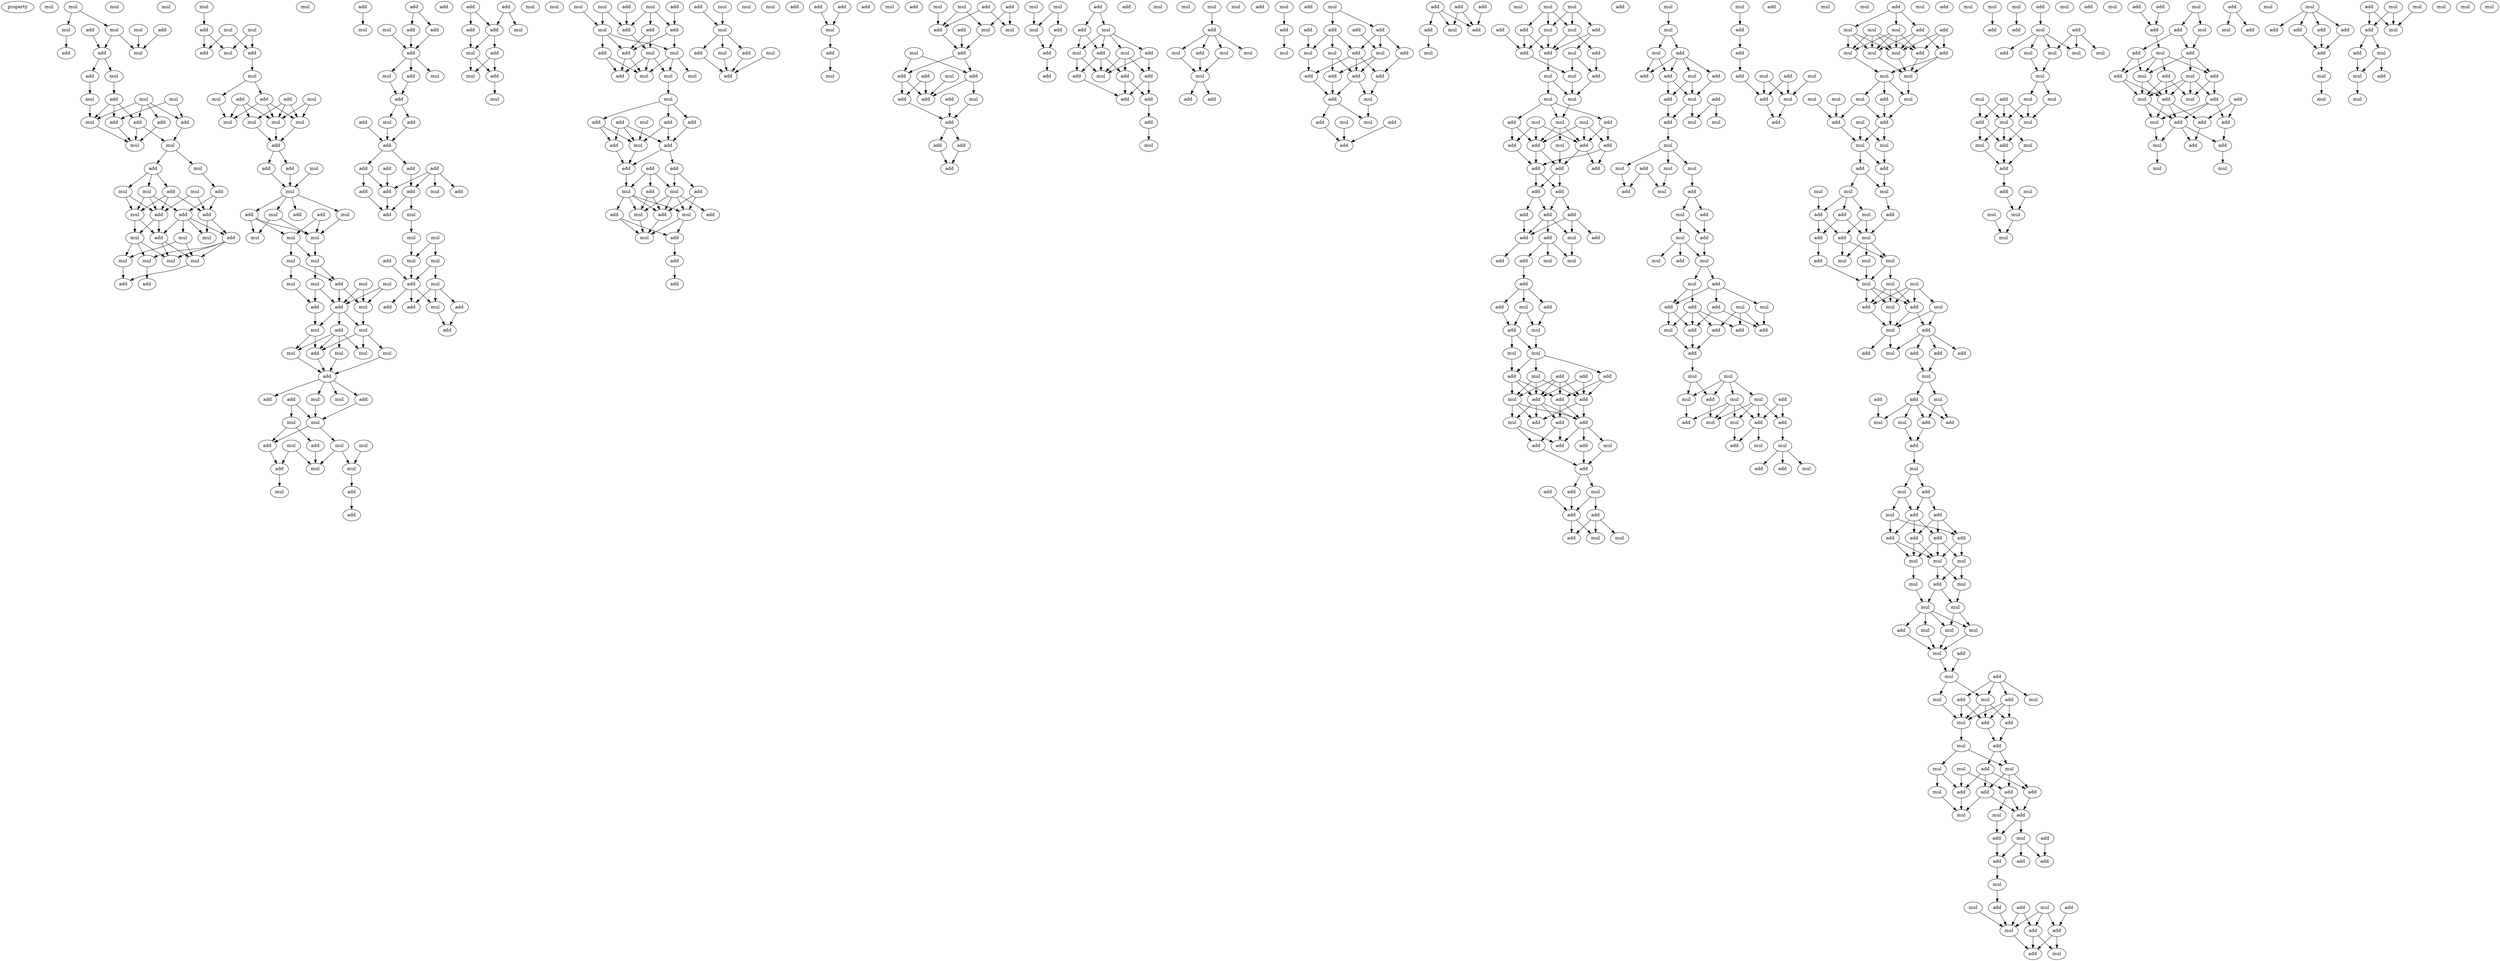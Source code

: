 digraph {
    node [fontcolor=black]
    property [mul=2,lf=1.8]
    0 [ label = mul ];
    1 [ label = mul ];
    2 [ label = add ];
    3 [ label = mul ];
    4 [ label = mul ];
    5 [ label = add ];
    6 [ label = mul ];
    7 [ label = add ];
    8 [ label = add ];
    9 [ label = mul ];
    10 [ label = mul ];
    11 [ label = add ];
    12 [ label = mul ];
    13 [ label = mul ];
    14 [ label = add ];
    15 [ label = mul ];
    16 [ label = add ];
    17 [ label = add ];
    18 [ label = add ];
    19 [ label = add ];
    20 [ label = mul ];
    21 [ label = mul ];
    22 [ label = mul ];
    23 [ label = mul ];
    24 [ label = add ];
    25 [ label = mul ];
    26 [ label = add ];
    27 [ label = add ];
    28 [ label = mul ];
    29 [ label = mul ];
    30 [ label = add ];
    31 [ label = add ];
    32 [ label = mul ];
    33 [ label = add ];
    34 [ label = mul ];
    35 [ label = add ];
    36 [ label = mul ];
    37 [ label = add ];
    38 [ label = mul ];
    39 [ label = mul ];
    40 [ label = mul ];
    41 [ label = mul ];
    42 [ label = mul ];
    43 [ label = add ];
    44 [ label = add ];
    45 [ label = mul ];
    46 [ label = mul ];
    47 [ label = mul ];
    48 [ label = add ];
    49 [ label = mul ];
    50 [ label = mul ];
    51 [ label = add ];
    52 [ label = mul ];
    53 [ label = add ];
    54 [ label = mul ];
    55 [ label = mul ];
    56 [ label = add ];
    57 [ label = add ];
    58 [ label = mul ];
    59 [ label = add ];
    60 [ label = mul ];
    61 [ label = mul ];
    62 [ label = mul ];
    63 [ label = mul ];
    64 [ label = add ];
    65 [ label = add ];
    66 [ label = mul ];
    67 [ label = mul ];
    68 [ label = add ];
    69 [ label = mul ];
    70 [ label = add ];
    71 [ label = mul ];
    72 [ label = mul ];
    73 [ label = add ];
    74 [ label = add ];
    75 [ label = mul ];
    76 [ label = mul ];
    77 [ label = mul ];
    78 [ label = mul ];
    79 [ label = mul ];
    80 [ label = mul ];
    81 [ label = add ];
    82 [ label = mul ];
    83 [ label = mul ];
    84 [ label = mul ];
    85 [ label = mul ];
    86 [ label = add ];
    87 [ label = add ];
    88 [ label = mul ];
    89 [ label = mul ];
    90 [ label = add ];
    91 [ label = mul ];
    92 [ label = mul ];
    93 [ label = mul ];
    94 [ label = mul ];
    95 [ label = add ];
    96 [ label = add ];
    97 [ label = mul ];
    98 [ label = add ];
    99 [ label = add ];
    100 [ label = add ];
    101 [ label = mul ];
    102 [ label = mul ];
    103 [ label = mul ];
    104 [ label = mul ];
    105 [ label = mul ];
    106 [ label = add ];
    107 [ label = add ];
    108 [ label = mul ];
    109 [ label = add ];
    110 [ label = mul ];
    111 [ label = mul ];
    112 [ label = add ];
    113 [ label = mul ];
    114 [ label = add ];
    115 [ label = mul ];
    116 [ label = add ];
    117 [ label = add ];
    118 [ label = mul ];
    119 [ label = add ];
    120 [ label = add ];
    121 [ label = add ];
    122 [ label = add ];
    123 [ label = mul ];
    124 [ label = mul ];
    125 [ label = add ];
    126 [ label = add ];
    127 [ label = add ];
    128 [ label = mul ];
    129 [ label = add ];
    130 [ label = add ];
    131 [ label = add ];
    132 [ label = add ];
    133 [ label = add ];
    134 [ label = add ];
    135 [ label = add ];
    136 [ label = mul ];
    137 [ label = add ];
    138 [ label = add ];
    139 [ label = mul ];
    140 [ label = add ];
    141 [ label = mul ];
    142 [ label = mul ];
    143 [ label = mul ];
    144 [ label = add ];
    145 [ label = mul ];
    146 [ label = add ];
    147 [ label = mul ];
    148 [ label = add ];
    149 [ label = add ];
    150 [ label = add ];
    151 [ label = add ];
    152 [ label = mul ];
    153 [ label = add ];
    154 [ label = add ];
    155 [ label = mul ];
    156 [ label = add ];
    157 [ label = mul ];
    158 [ label = add ];
    159 [ label = add ];
    160 [ label = add ];
    161 [ label = mul ];
    162 [ label = mul ];
    163 [ label = mul ];
    164 [ label = add ];
    165 [ label = mul ];
    166 [ label = mul ];
    167 [ label = add ];
    168 [ label = mul ];
    169 [ label = mul ];
    170 [ label = add ];
    171 [ label = add ];
    172 [ label = mul ];
    173 [ label = add ];
    174 [ label = add ];
    175 [ label = add ];
    176 [ label = mul ];
    177 [ label = mul ];
    178 [ label = add ];
    179 [ label = mul ];
    180 [ label = add ];
    181 [ label = mul ];
    182 [ label = mul ];
    183 [ label = mul ];
    184 [ label = add ];
    185 [ label = mul ];
    186 [ label = add ];
    187 [ label = add ];
    188 [ label = add ];
    189 [ label = mul ];
    190 [ label = add ];
    191 [ label = add ];
    192 [ label = add ];
    193 [ label = add ];
    194 [ label = add ];
    195 [ label = add ];
    196 [ label = mul ];
    197 [ label = add ];
    198 [ label = mul ];
    199 [ label = add ];
    200 [ label = mul ];
    201 [ label = add ];
    202 [ label = add ];
    203 [ label = mul ];
    204 [ label = mul ];
    205 [ label = add ];
    206 [ label = add ];
    207 [ label = add ];
    208 [ label = add ];
    209 [ label = mul ];
    210 [ label = mul ];
    211 [ label = mul ];
    212 [ label = mul ];
    213 [ label = add ];
    214 [ label = mul ];
    215 [ label = add ];
    216 [ label = mul ];
    217 [ label = add ];
    218 [ label = add ];
    219 [ label = add ];
    220 [ label = add ];
    221 [ label = add ];
    222 [ label = mul ];
    223 [ label = mul ];
    224 [ label = add ];
    225 [ label = mul ];
    226 [ label = add ];
    227 [ label = add ];
    228 [ label = mul ];
    229 [ label = add ];
    230 [ label = mul ];
    231 [ label = mul ];
    232 [ label = add ];
    233 [ label = add ];
    234 [ label = mul ];
    235 [ label = mul ];
    236 [ label = add ];
    237 [ label = mul ];
    238 [ label = add ];
    239 [ label = add ];
    240 [ label = add ];
    241 [ label = add ];
    242 [ label = mul ];
    243 [ label = add ];
    244 [ label = add ];
    245 [ label = add ];
    246 [ label = mul ];
    247 [ label = mul ];
    248 [ label = add ];
    249 [ label = add ];
    250 [ label = add ];
    251 [ label = add ];
    252 [ label = mul ];
    253 [ label = add ];
    254 [ label = add ];
    255 [ label = add ];
    256 [ label = add ];
    257 [ label = mul ];
    258 [ label = add ];
    259 [ label = mul ];
    260 [ label = add ];
    261 [ label = mul ];
    262 [ label = add ];
    263 [ label = add ];
    264 [ label = mul ];
    265 [ label = add ];
    266 [ label = add ];
    267 [ label = add ];
    268 [ label = add ];
    269 [ label = add ];
    270 [ label = mul ];
    271 [ label = mul ];
    272 [ label = mul ];
    273 [ label = mul ];
    274 [ label = add ];
    275 [ label = mul ];
    276 [ label = mul ];
    277 [ label = add ];
    278 [ label = mul ];
    279 [ label = mul ];
    280 [ label = mul ];
    281 [ label = add ];
    282 [ label = mul ];
    283 [ label = add ];
    284 [ label = add ];
    285 [ label = add ];
    286 [ label = add ];
    287 [ label = mul ];
    288 [ label = mul ];
    289 [ label = add ];
    290 [ label = add ];
    291 [ label = add ];
    292 [ label = add ];
    293 [ label = mul ];
    294 [ label = add ];
    295 [ label = mul ];
    296 [ label = mul ];
    297 [ label = add ];
    298 [ label = add ];
    299 [ label = add ];
    300 [ label = add ];
    301 [ label = add ];
    302 [ label = add ];
    303 [ label = mul ];
    304 [ label = mul ];
    305 [ label = mul ];
    306 [ label = add ];
    307 [ label = add ];
    308 [ label = add ];
    309 [ label = add ];
    310 [ label = add ];
    311 [ label = mul ];
    312 [ label = add ];
    313 [ label = add ];
    314 [ label = mul ];
    315 [ label = add ];
    316 [ label = mul ];
    317 [ label = mul ];
    318 [ label = mul ];
    319 [ label = add ];
    320 [ label = mul ];
    321 [ label = add ];
    322 [ label = add ];
    323 [ label = mul ];
    324 [ label = add ];
    325 [ label = add ];
    326 [ label = mul ];
    327 [ label = add ];
    328 [ label = mul ];
    329 [ label = add ];
    330 [ label = mul ];
    331 [ label = mul ];
    332 [ label = mul ];
    333 [ label = mul ];
    334 [ label = add ];
    335 [ label = mul ];
    336 [ label = mul ];
    337 [ label = add ];
    338 [ label = mul ];
    339 [ label = add ];
    340 [ label = add ];
    341 [ label = add ];
    342 [ label = add ];
    343 [ label = add ];
    344 [ label = add ];
    345 [ label = add ];
    346 [ label = add ];
    347 [ label = add ];
    348 [ label = add ];
    349 [ label = add ];
    350 [ label = add ];
    351 [ label = mul ];
    352 [ label = add ];
    353 [ label = add ];
    354 [ label = add ];
    355 [ label = add ];
    356 [ label = mul ];
    357 [ label = mul ];
    358 [ label = add ];
    359 [ label = add ];
    360 [ label = add ];
    361 [ label = add ];
    362 [ label = add ];
    363 [ label = mul ];
    364 [ label = mul ];
    365 [ label = add ];
    366 [ label = mul ];
    367 [ label = mul ];
    368 [ label = mul ];
    369 [ label = add ];
    370 [ label = add ];
    371 [ label = add ];
    372 [ label = add ];
    373 [ label = add ];
    374 [ label = add ];
    375 [ label = add ];
    376 [ label = mul ];
    377 [ label = add ];
    378 [ label = add ];
    379 [ label = add ];
    380 [ label = mul ];
    381 [ label = add ];
    382 [ label = mul ];
    383 [ label = add ];
    384 [ label = add ];
    385 [ label = add ];
    386 [ label = mul ];
    387 [ label = add ];
    388 [ label = add ];
    389 [ label = add ];
    390 [ label = add ];
    391 [ label = mul ];
    392 [ label = mul ];
    393 [ label = mul ];
    394 [ label = add ];
    395 [ label = mul ];
    396 [ label = add ];
    397 [ label = mul ];
    398 [ label = add ];
    399 [ label = add ];
    400 [ label = mul ];
    401 [ label = add ];
    402 [ label = add ];
    403 [ label = add ];
    404 [ label = mul ];
    405 [ label = mul ];
    406 [ label = mul ];
    407 [ label = add ];
    408 [ label = mul ];
    409 [ label = add ];
    410 [ label = mul ];
    411 [ label = mul ];
    412 [ label = mul ];
    413 [ label = mul ];
    414 [ label = add ];
    415 [ label = add ];
    416 [ label = mul ];
    417 [ label = add ];
    418 [ label = mul ];
    419 [ label = add ];
    420 [ label = mul ];
    421 [ label = mul ];
    422 [ label = add ];
    423 [ label = mul ];
    424 [ label = add ];
    425 [ label = mul ];
    426 [ label = mul ];
    427 [ label = add ];
    428 [ label = add ];
    429 [ label = add ];
    430 [ label = add ];
    431 [ label = add ];
    432 [ label = add ];
    433 [ label = add ];
    434 [ label = mul ];
    435 [ label = add ];
    436 [ label = mul ];
    437 [ label = mul ];
    438 [ label = add ];
    439 [ label = mul ];
    440 [ label = mul ];
    441 [ label = mul ];
    442 [ label = add ];
    443 [ label = mul ];
    444 [ label = add ];
    445 [ label = add ];
    446 [ label = add ];
    447 [ label = mul ];
    448 [ label = add ];
    449 [ label = mul ];
    450 [ label = mul ];
    451 [ label = add ];
    452 [ label = mul ];
    453 [ label = add ];
    454 [ label = mul ];
    455 [ label = add ];
    456 [ label = add ];
    457 [ label = mul ];
    458 [ label = add ];
    459 [ label = mul ];
    460 [ label = add ];
    461 [ label = add ];
    462 [ label = mul ];
    463 [ label = add ];
    464 [ label = mul ];
    465 [ label = add ];
    466 [ label = mul ];
    467 [ label = add ];
    468 [ label = add ];
    469 [ label = add ];
    470 [ label = mul ];
    471 [ label = mul ];
    472 [ label = mul ];
    473 [ label = add ];
    474 [ label = mul ];
    475 [ label = add ];
    476 [ label = mul ];
    477 [ label = mul ];
    478 [ label = mul ];
    479 [ label = mul ];
    480 [ label = add ];
    481 [ label = mul ];
    482 [ label = mul ];
    483 [ label = mul ];
    484 [ label = mul ];
    485 [ label = mul ];
    486 [ label = add ];
    487 [ label = add ];
    488 [ label = mul ];
    489 [ label = mul ];
    490 [ label = add ];
    491 [ label = add ];
    492 [ label = mul ];
    493 [ label = mul ];
    494 [ label = mul ];
    495 [ label = add ];
    496 [ label = add ];
    497 [ label = mul ];
    498 [ label = add ];
    499 [ label = add ];
    500 [ label = mul ];
    501 [ label = add ];
    502 [ label = mul ];
    503 [ label = mul ];
    504 [ label = mul ];
    505 [ label = add ];
    506 [ label = mul ];
    507 [ label = mul ];
    508 [ label = mul ];
    509 [ label = mul ];
    510 [ label = add ];
    511 [ label = add ];
    512 [ label = mul ];
    513 [ label = mul ];
    514 [ label = add ];
    515 [ label = mul ];
    516 [ label = add ];
    517 [ label = add ];
    518 [ label = add ];
    519 [ label = add ];
    520 [ label = mul ];
    521 [ label = add ];
    522 [ label = add ];
    523 [ label = mul ];
    524 [ label = mul ];
    525 [ label = mul ];
    526 [ label = add ];
    527 [ label = add ];
    528 [ label = add ];
    529 [ label = mul ];
    530 [ label = add ];
    531 [ label = mul ];
    532 [ label = add ];
    533 [ label = add ];
    534 [ label = mul ];
    535 [ label = add ];
    536 [ label = add ];
    537 [ label = add ];
    538 [ label = add ];
    539 [ label = mul ];
    540 [ label = mul ];
    541 [ label = mul ];
    542 [ label = mul ];
    543 [ label = add ];
    544 [ label = mul ];
    545 [ label = mul ];
    546 [ label = mul ];
    547 [ label = mul ];
    548 [ label = add ];
    549 [ label = mul ];
    550 [ label = mul ];
    551 [ label = mul ];
    552 [ label = add ];
    553 [ label = mul ];
    554 [ label = add ];
    555 [ label = add ];
    556 [ label = mul ];
    557 [ label = add ];
    558 [ label = mul ];
    559 [ label = mul ];
    560 [ label = add ];
    561 [ label = mul ];
    562 [ label = add ];
    563 [ label = add ];
    564 [ label = mul ];
    565 [ label = mul ];
    566 [ label = mul ];
    567 [ label = add ];
    568 [ label = mul ];
    569 [ label = add ];
    570 [ label = add ];
    571 [ label = add ];
    572 [ label = mul ];
    573 [ label = add ];
    574 [ label = mul ];
    575 [ label = add ];
    576 [ label = mul ];
    577 [ label = add ];
    578 [ label = mul ];
    579 [ label = add ];
    580 [ label = add ];
    581 [ label = add ];
    582 [ label = add ];
    583 [ label = mul ];
    584 [ label = mul ];
    585 [ label = add ];
    586 [ label = add ];
    587 [ label = mul ];
    588 [ label = mul ];
    589 [ label = add ];
    590 [ label = mul ];
    591 [ label = add ];
    592 [ label = add ];
    593 [ label = mul ];
    594 [ label = add ];
    595 [ label = add ];
    596 [ label = mul ];
    597 [ label = mul ];
    598 [ label = mul ];
    599 [ label = add ];
    600 [ label = add ];
    601 [ label = add ];
    602 [ label = add ];
    603 [ label = mul ];
    604 [ label = mul ];
    605 [ label = mul ];
    606 [ label = mul ];
    607 [ label = add ];
    608 [ label = mul ];
    609 [ label = mul ];
    610 [ label = mul ];
    611 [ label = add ];
    612 [ label = mul ];
    613 [ label = mul ];
    614 [ label = mul ];
    615 [ label = add ];
    616 [ label = mul ];
    617 [ label = mul ];
    618 [ label = mul ];
    619 [ label = add ];
    620 [ label = add ];
    621 [ label = add ];
    622 [ label = mul ];
    623 [ label = mul ];
    624 [ label = mul ];
    625 [ label = mul ];
    626 [ label = mul ];
    627 [ label = add ];
    628 [ label = mul ];
    629 [ label = mul ];
    630 [ label = add ];
    631 [ label = add ];
    632 [ label = add ];
    633 [ label = add ];
    634 [ label = mul ];
    635 [ label = add ];
    636 [ label = add ];
    637 [ label = mul ];
    638 [ label = add ];
    639 [ label = add ];
    640 [ label = add ];
    641 [ label = mul ];
    642 [ label = mul ];
    643 [ label = add ];
    644 [ label = add ];
    645 [ label = mul ];
    646 [ label = mul ];
    647 [ label = add ];
    648 [ label = mul ];
    649 [ label = add ];
    650 [ label = add ];
    651 [ label = add ];
    652 [ label = add ];
    653 [ label = mul ];
    654 [ label = add ];
    655 [ label = mul ];
    656 [ label = mul ];
    657 [ label = add ];
    658 [ label = mul ];
    659 [ label = mul ];
    660 [ label = add ];
    661 [ label = mul ];
    662 [ label = add ];
    663 [ label = add ];
    664 [ label = add ];
    665 [ label = add ];
    666 [ label = add ];
    667 [ label = mul ];
    668 [ label = mul ];
    669 [ label = mul ];
    670 [ label = add ];
    671 [ label = add ];
    672 [ label = mul ];
    673 [ label = mul ];
    674 [ label = mul ];
    675 [ label = add ];
    676 [ label = mul ];
    677 [ label = add ];
    678 [ label = mul ];
    679 [ label = mul ];
    680 [ label = mul ];
    681 [ label = mul ];
    1 -> 4 [ name = 0 ];
    1 -> 6 [ name = 1 ];
    2 -> 9 [ name = 2 ];
    3 -> 9 [ name = 3 ];
    4 -> 8 [ name = 4 ];
    4 -> 9 [ name = 5 ];
    5 -> 8 [ name = 6 ];
    6 -> 7 [ name = 7 ];
    8 -> 10 [ name = 8 ];
    8 -> 11 [ name = 9 ];
    10 -> 14 [ name = 10 ];
    11 -> 12 [ name = 11 ];
    12 -> 20 [ name = 12 ];
    13 -> 17 [ name = 13 ];
    13 -> 19 [ name = 14 ];
    14 -> 18 [ name = 15 ];
    14 -> 19 [ name = 16 ];
    14 -> 20 [ name = 17 ];
    15 -> 16 [ name = 18 ];
    15 -> 17 [ name = 19 ];
    15 -> 18 [ name = 20 ];
    15 -> 20 [ name = 21 ];
    16 -> 21 [ name = 22 ];
    17 -> 22 [ name = 23 ];
    18 -> 21 [ name = 24 ];
    18 -> 22 [ name = 25 ];
    19 -> 21 [ name = 26 ];
    20 -> 21 [ name = 27 ];
    22 -> 23 [ name = 28 ];
    22 -> 24 [ name = 29 ];
    23 -> 27 [ name = 30 ];
    24 -> 25 [ name = 31 ];
    24 -> 26 [ name = 32 ];
    24 -> 28 [ name = 33 ];
    25 -> 31 [ name = 34 ];
    25 -> 32 [ name = 35 ];
    26 -> 31 [ name = 36 ];
    26 -> 32 [ name = 37 ];
    26 -> 33 [ name = 38 ];
    27 -> 30 [ name = 39 ];
    27 -> 33 [ name = 40 ];
    28 -> 30 [ name = 41 ];
    28 -> 31 [ name = 42 ];
    28 -> 32 [ name = 43 ];
    29 -> 31 [ name = 44 ];
    29 -> 33 [ name = 45 ];
    30 -> 34 [ name = 46 ];
    30 -> 35 [ name = 47 ];
    30 -> 36 [ name = 48 ];
    30 -> 37 [ name = 49 ];
    31 -> 37 [ name = 50 ];
    31 -> 38 [ name = 51 ];
    32 -> 37 [ name = 52 ];
    32 -> 38 [ name = 53 ];
    33 -> 35 [ name = 54 ];
    33 -> 36 [ name = 55 ];
    34 -> 39 [ name = 56 ];
    34 -> 40 [ name = 57 ];
    35 -> 40 [ name = 58 ];
    35 -> 41 [ name = 59 ];
    35 -> 42 [ name = 60 ];
    37 -> 40 [ name = 61 ];
    37 -> 41 [ name = 62 ];
    38 -> 39 [ name = 63 ];
    38 -> 41 [ name = 64 ];
    38 -> 42 [ name = 65 ];
    39 -> 44 [ name = 66 ];
    40 -> 44 [ name = 67 ];
    42 -> 43 [ name = 68 ];
    47 -> 48 [ name = 69 ];
    48 -> 51 [ name = 70 ];
    48 -> 52 [ name = 71 ];
    49 -> 52 [ name = 72 ];
    49 -> 53 [ name = 73 ];
    50 -> 51 [ name = 74 ];
    50 -> 53 [ name = 75 ];
    53 -> 54 [ name = 76 ];
    54 -> 56 [ name = 77 ];
    54 -> 58 [ name = 78 ];
    55 -> 62 [ name = 79 ];
    55 -> 63 [ name = 80 ];
    56 -> 61 [ name = 81 ];
    56 -> 62 [ name = 82 ];
    56 -> 63 [ name = 83 ];
    57 -> 60 [ name = 84 ];
    57 -> 62 [ name = 85 ];
    57 -> 63 [ name = 86 ];
    58 -> 61 [ name = 87 ];
    59 -> 60 [ name = 88 ];
    59 -> 61 [ name = 89 ];
    59 -> 62 [ name = 90 ];
    60 -> 64 [ name = 91 ];
    62 -> 64 [ name = 92 ];
    63 -> 64 [ name = 93 ];
    64 -> 65 [ name = 94 ];
    64 -> 68 [ name = 95 ];
    65 -> 69 [ name = 96 ];
    67 -> 69 [ name = 97 ];
    68 -> 69 [ name = 98 ];
    69 -> 70 [ name = 99 ];
    69 -> 71 [ name = 100 ];
    69 -> 72 [ name = 101 ];
    69 -> 73 [ name = 102 ];
    70 -> 75 [ name = 103 ];
    70 -> 76 [ name = 104 ];
    70 -> 77 [ name = 105 ];
    71 -> 75 [ name = 106 ];
    72 -> 75 [ name = 107 ];
    72 -> 77 [ name = 108 ];
    74 -> 75 [ name = 109 ];
    74 -> 76 [ name = 110 ];
    75 -> 78 [ name = 111 ];
    76 -> 78 [ name = 112 ];
    76 -> 79 [ name = 113 ];
    78 -> 81 [ name = 114 ];
    78 -> 84 [ name = 115 ];
    79 -> 81 [ name = 116 ];
    79 -> 83 [ name = 117 ];
    80 -> 85 [ name = 118 ];
    80 -> 87 [ name = 119 ];
    81 -> 85 [ name = 120 ];
    81 -> 87 [ name = 121 ];
    82 -> 85 [ name = 122 ];
    82 -> 87 [ name = 123 ];
    83 -> 86 [ name = 124 ];
    84 -> 86 [ name = 125 ];
    84 -> 87 [ name = 126 ];
    85 -> 89 [ name = 127 ];
    86 -> 88 [ name = 128 ];
    87 -> 88 [ name = 129 ];
    87 -> 89 [ name = 130 ];
    87 -> 90 [ name = 131 ];
    88 -> 93 [ name = 132 ];
    88 -> 95 [ name = 133 ];
    89 -> 91 [ name = 134 ];
    89 -> 94 [ name = 135 ];
    89 -> 95 [ name = 136 ];
    90 -> 91 [ name = 137 ];
    90 -> 92 [ name = 138 ];
    90 -> 93 [ name = 139 ];
    90 -> 95 [ name = 140 ];
    92 -> 96 [ name = 141 ];
    93 -> 96 [ name = 142 ];
    94 -> 96 [ name = 143 ];
    95 -> 96 [ name = 144 ];
    96 -> 97 [ name = 145 ];
    96 -> 98 [ name = 146 ];
    96 -> 100 [ name = 147 ];
    96 -> 101 [ name = 148 ];
    99 -> 102 [ name = 149 ];
    99 -> 103 [ name = 150 ];
    100 -> 102 [ name = 151 ];
    101 -> 102 [ name = 152 ];
    102 -> 105 [ name = 153 ];
    102 -> 107 [ name = 154 ];
    103 -> 106 [ name = 155 ];
    103 -> 107 [ name = 156 ];
    104 -> 109 [ name = 157 ];
    104 -> 110 [ name = 158 ];
    105 -> 110 [ name = 159 ];
    105 -> 111 [ name = 160 ];
    106 -> 110 [ name = 161 ];
    107 -> 109 [ name = 162 ];
    108 -> 111 [ name = 163 ];
    109 -> 113 [ name = 164 ];
    111 -> 112 [ name = 165 ];
    112 -> 116 [ name = 166 ];
    114 -> 115 [ name = 167 ];
    117 -> 119 [ name = 168 ];
    117 -> 120 [ name = 169 ];
    118 -> 121 [ name = 170 ];
    119 -> 121 [ name = 171 ];
    120 -> 121 [ name = 172 ];
    121 -> 122 [ name = 173 ];
    121 -> 123 [ name = 174 ];
    121 -> 124 [ name = 175 ];
    122 -> 125 [ name = 176 ];
    124 -> 125 [ name = 177 ];
    125 -> 127 [ name = 178 ];
    125 -> 128 [ name = 179 ];
    126 -> 129 [ name = 180 ];
    127 -> 129 [ name = 181 ];
    128 -> 129 [ name = 182 ];
    129 -> 130 [ name = 183 ];
    129 -> 133 [ name = 184 ];
    130 -> 134 [ name = 185 ];
    130 -> 138 [ name = 186 ];
    131 -> 134 [ name = 187 ];
    131 -> 135 [ name = 188 ];
    131 -> 136 [ name = 189 ];
    131 -> 137 [ name = 190 ];
    132 -> 134 [ name = 191 ];
    133 -> 137 [ name = 192 ];
    134 -> 140 [ name = 193 ];
    137 -> 139 [ name = 194 ];
    137 -> 140 [ name = 195 ];
    138 -> 140 [ name = 196 ];
    139 -> 142 [ name = 197 ];
    141 -> 143 [ name = 198 ];
    141 -> 145 [ name = 199 ];
    142 -> 143 [ name = 200 ];
    143 -> 146 [ name = 201 ];
    144 -> 146 [ name = 202 ];
    145 -> 146 [ name = 203 ];
    145 -> 147 [ name = 204 ];
    146 -> 149 [ name = 205 ];
    146 -> 151 [ name = 206 ];
    146 -> 152 [ name = 207 ];
    147 -> 148 [ name = 208 ];
    147 -> 151 [ name = 209 ];
    147 -> 152 [ name = 210 ];
    148 -> 153 [ name = 211 ];
    152 -> 153 [ name = 212 ];
    154 -> 158 [ name = 213 ];
    154 -> 159 [ name = 214 ];
    156 -> 157 [ name = 215 ];
    156 -> 159 [ name = 216 ];
    158 -> 161 [ name = 217 ];
    159 -> 160 [ name = 218 ];
    159 -> 161 [ name = 219 ];
    160 -> 162 [ name = 220 ];
    160 -> 164 [ name = 221 ];
    161 -> 162 [ name = 222 ];
    161 -> 164 [ name = 223 ];
    164 -> 165 [ name = 224 ];
    166 -> 172 [ name = 225 ];
    167 -> 174 [ name = 226 ];
    168 -> 171 [ name = 227 ];
    168 -> 173 [ name = 228 ];
    168 -> 174 [ name = 229 ];
    169 -> 171 [ name = 230 ];
    169 -> 172 [ name = 231 ];
    170 -> 171 [ name = 232 ];
    171 -> 176 [ name = 233 ];
    172 -> 175 [ name = 234 ];
    172 -> 177 [ name = 235 ];
    172 -> 178 [ name = 236 ];
    173 -> 176 [ name = 237 ];
    173 -> 178 [ name = 238 ];
    174 -> 177 [ name = 239 ];
    174 -> 178 [ name = 240 ];
    175 -> 180 [ name = 241 ];
    175 -> 182 [ name = 242 ];
    176 -> 179 [ name = 243 ];
    176 -> 180 [ name = 244 ];
    176 -> 182 [ name = 245 ];
    177 -> 179 [ name = 246 ];
    177 -> 181 [ name = 247 ];
    177 -> 182 [ name = 248 ];
    178 -> 180 [ name = 249 ];
    178 -> 182 [ name = 250 ];
    179 -> 183 [ name = 251 ];
    183 -> 184 [ name = 252 ];
    183 -> 186 [ name = 253 ];
    183 -> 188 [ name = 254 ];
    184 -> 189 [ name = 255 ];
    184 -> 190 [ name = 256 ];
    185 -> 189 [ name = 257 ];
    186 -> 191 [ name = 258 ];
    187 -> 189 [ name = 259 ];
    187 -> 190 [ name = 260 ];
    187 -> 191 [ name = 261 ];
    188 -> 189 [ name = 262 ];
    188 -> 191 [ name = 263 ];
    189 -> 193 [ name = 264 ];
    190 -> 193 [ name = 265 ];
    191 -> 193 [ name = 266 ];
    191 -> 194 [ name = 267 ];
    192 -> 195 [ name = 268 ];
    192 -> 196 [ name = 269 ];
    192 -> 198 [ name = 270 ];
    193 -> 196 [ name = 271 ];
    194 -> 197 [ name = 272 ];
    194 -> 198 [ name = 273 ];
    195 -> 199 [ name = 274 ];
    195 -> 200 [ name = 275 ];
    196 -> 199 [ name = 276 ];
    196 -> 200 [ name = 277 ];
    196 -> 201 [ name = 278 ];
    196 -> 203 [ name = 279 ];
    197 -> 199 [ name = 280 ];
    197 -> 203 [ name = 281 ];
    198 -> 199 [ name = 282 ];
    198 -> 200 [ name = 283 ];
    198 -> 202 [ name = 284 ];
    198 -> 203 [ name = 285 ];
    199 -> 204 [ name = 286 ];
    200 -> 204 [ name = 287 ];
    201 -> 204 [ name = 288 ];
    201 -> 205 [ name = 289 ];
    203 -> 204 [ name = 290 ];
    203 -> 205 [ name = 291 ];
    205 -> 206 [ name = 292 ];
    206 -> 208 [ name = 293 ];
    207 -> 212 [ name = 294 ];
    210 -> 212 [ name = 295 ];
    212 -> 215 [ name = 296 ];
    212 -> 216 [ name = 297 ];
    212 -> 217 [ name = 298 ];
    214 -> 218 [ name = 299 ];
    215 -> 218 [ name = 300 ];
    216 -> 218 [ name = 301 ];
    217 -> 218 [ name = 302 ];
    219 -> 223 [ name = 303 ];
    221 -> 223 [ name = 304 ];
    223 -> 224 [ name = 305 ];
    224 -> 225 [ name = 306 ];
    227 -> 231 [ name = 307 ];
    227 -> 234 [ name = 308 ];
    228 -> 232 [ name = 309 ];
    229 -> 232 [ name = 310 ];
    229 -> 234 [ name = 311 ];
    230 -> 231 [ name = 312 ];
    230 -> 232 [ name = 313 ];
    231 -> 236 [ name = 314 ];
    232 -> 236 [ name = 315 ];
    233 -> 236 [ name = 316 ];
    235 -> 238 [ name = 317 ];
    235 -> 240 [ name = 318 ];
    236 -> 238 [ name = 319 ];
    236 -> 240 [ name = 320 ];
    237 -> 241 [ name = 321 ];
    238 -> 241 [ name = 322 ];
    238 -> 243 [ name = 323 ];
    239 -> 241 [ name = 324 ];
    239 -> 243 [ name = 325 ];
    240 -> 241 [ name = 326 ];
    240 -> 242 [ name = 327 ];
    242 -> 245 [ name = 328 ];
    243 -> 245 [ name = 329 ];
    244 -> 245 [ name = 330 ];
    245 -> 248 [ name = 331 ];
    245 -> 249 [ name = 332 ];
    246 -> 252 [ name = 333 ];
    247 -> 251 [ name = 334 ];
    247 -> 252 [ name = 335 ];
    248 -> 250 [ name = 336 ];
    249 -> 250 [ name = 337 ];
    251 -> 253 [ name = 338 ];
    252 -> 253 [ name = 339 ];
    253 -> 254 [ name = 340 ];
    255 -> 256 [ name = 341 ];
    255 -> 257 [ name = 342 ];
    256 -> 259 [ name = 343 ];
    256 -> 260 [ name = 344 ];
    257 -> 258 [ name = 345 ];
    257 -> 259 [ name = 346 ];
    257 -> 260 [ name = 347 ];
    257 -> 261 [ name = 348 ];
    258 -> 264 [ name = 349 ];
    258 -> 265 [ name = 350 ];
    259 -> 262 [ name = 351 ];
    259 -> 264 [ name = 352 ];
    260 -> 262 [ name = 353 ];
    260 -> 263 [ name = 354 ];
    260 -> 264 [ name = 355 ];
    261 -> 263 [ name = 356 ];
    261 -> 264 [ name = 357 ];
    261 -> 265 [ name = 358 ];
    262 -> 266 [ name = 359 ];
    263 -> 266 [ name = 360 ];
    263 -> 267 [ name = 361 ];
    265 -> 266 [ name = 362 ];
    265 -> 267 [ name = 363 ];
    267 -> 268 [ name = 364 ];
    268 -> 270 [ name = 365 ];
    273 -> 274 [ name = 366 ];
    274 -> 276 [ name = 367 ];
    274 -> 277 [ name = 368 ];
    274 -> 278 [ name = 369 ];
    274 -> 279 [ name = 370 ];
    276 -> 280 [ name = 371 ];
    277 -> 280 [ name = 372 ];
    278 -> 280 [ name = 373 ];
    280 -> 284 [ name = 374 ];
    280 -> 285 [ name = 375 ];
    282 -> 286 [ name = 376 ];
    286 -> 288 [ name = 377 ];
    287 -> 290 [ name = 378 ];
    287 -> 292 [ name = 379 ];
    289 -> 296 [ name = 380 ];
    290 -> 294 [ name = 381 ];
    290 -> 296 [ name = 382 ];
    290 -> 297 [ name = 383 ];
    291 -> 293 [ name = 384 ];
    292 -> 293 [ name = 385 ];
    292 -> 294 [ name = 386 ];
    292 -> 295 [ name = 387 ];
    293 -> 298 [ name = 388 ];
    294 -> 298 [ name = 389 ];
    294 -> 300 [ name = 390 ];
    294 -> 301 [ name = 391 ];
    295 -> 299 [ name = 392 ];
    295 -> 300 [ name = 393 ];
    296 -> 299 [ name = 394 ];
    296 -> 300 [ name = 395 ];
    297 -> 301 [ name = 396 ];
    298 -> 302 [ name = 397 ];
    299 -> 302 [ name = 398 ];
    300 -> 302 [ name = 399 ];
    300 -> 303 [ name = 400 ];
    301 -> 303 [ name = 401 ];
    302 -> 304 [ name = 402 ];
    302 -> 306 [ name = 403 ];
    303 -> 304 [ name = 404 ];
    305 -> 308 [ name = 405 ];
    306 -> 308 [ name = 406 ];
    307 -> 308 [ name = 407 ];
    309 -> 313 [ name = 408 ];
    309 -> 314 [ name = 409 ];
    309 -> 315 [ name = 410 ];
    310 -> 315 [ name = 411 ];
    312 -> 314 [ name = 412 ];
    312 -> 315 [ name = 413 ];
    313 -> 316 [ name = 414 ];
    317 -> 319 [ name = 415 ];
    317 -> 320 [ name = 416 ];
    317 -> 323 [ name = 417 ];
    318 -> 320 [ name = 418 ];
    318 -> 321 [ name = 419 ];
    318 -> 323 [ name = 420 ];
    319 -> 324 [ name = 421 ];
    319 -> 326 [ name = 422 ];
    320 -> 324 [ name = 423 ];
    320 -> 327 [ name = 424 ];
    321 -> 324 [ name = 425 ];
    321 -> 325 [ name = 426 ];
    322 -> 325 [ name = 427 ];
    323 -> 324 [ name = 428 ];
    323 -> 325 [ name = 429 ];
    324 -> 330 [ name = 430 ];
    325 -> 328 [ name = 431 ];
    326 -> 328 [ name = 432 ];
    326 -> 329 [ name = 433 ];
    327 -> 329 [ name = 434 ];
    328 -> 331 [ name = 435 ];
    329 -> 331 [ name = 436 ];
    330 -> 331 [ name = 437 ];
    330 -> 332 [ name = 438 ];
    331 -> 335 [ name = 439 ];
    332 -> 334 [ name = 440 ];
    332 -> 335 [ name = 441 ];
    332 -> 337 [ name = 442 ];
    333 -> 339 [ name = 443 ];
    333 -> 341 [ name = 444 ];
    333 -> 342 [ name = 445 ];
    334 -> 339 [ name = 446 ];
    334 -> 341 [ name = 447 ];
    335 -> 338 [ name = 448 ];
    335 -> 341 [ name = 449 ];
    335 -> 342 [ name = 450 ];
    336 -> 340 [ name = 451 ];
    336 -> 341 [ name = 452 ];
    336 -> 342 [ name = 453 ];
    337 -> 340 [ name = 454 ];
    337 -> 342 [ name = 455 ];
    338 -> 344 [ name = 456 ];
    339 -> 343 [ name = 457 ];
    339 -> 345 [ name = 458 ];
    340 -> 345 [ name = 459 ];
    341 -> 343 [ name = 460 ];
    341 -> 344 [ name = 461 ];
    342 -> 344 [ name = 462 ];
    342 -> 345 [ name = 463 ];
    344 -> 346 [ name = 464 ];
    344 -> 347 [ name = 465 ];
    345 -> 346 [ name = 466 ];
    345 -> 347 [ name = 467 ];
    346 -> 348 [ name = 468 ];
    346 -> 349 [ name = 469 ];
    347 -> 349 [ name = 470 ];
    347 -> 350 [ name = 471 ];
    348 -> 353 [ name = 472 ];
    349 -> 351 [ name = 473 ];
    349 -> 352 [ name = 474 ];
    349 -> 353 [ name = 475 ];
    350 -> 351 [ name = 476 ];
    350 -> 353 [ name = 477 ];
    350 -> 354 [ name = 478 ];
    351 -> 357 [ name = 479 ];
    352 -> 355 [ name = 480 ];
    352 -> 356 [ name = 481 ];
    352 -> 357 [ name = 482 ];
    353 -> 358 [ name = 483 ];
    355 -> 359 [ name = 484 ];
    359 -> 360 [ name = 485 ];
    359 -> 361 [ name = 486 ];
    359 -> 363 [ name = 487 ];
    360 -> 364 [ name = 488 ];
    361 -> 365 [ name = 489 ];
    363 -> 364 [ name = 490 ];
    363 -> 365 [ name = 491 ];
    364 -> 366 [ name = 492 ];
    365 -> 366 [ name = 493 ];
    365 -> 367 [ name = 494 ];
    366 -> 368 [ name = 495 ];
    366 -> 369 [ name = 496 ];
    366 -> 370 [ name = 497 ];
    367 -> 369 [ name = 498 ];
    368 -> 374 [ name = 499 ];
    368 -> 375 [ name = 500 ];
    368 -> 376 [ name = 501 ];
    369 -> 373 [ name = 502 ];
    369 -> 374 [ name = 503 ];
    369 -> 376 [ name = 504 ];
    370 -> 373 [ name = 505 ];
    370 -> 375 [ name = 506 ];
    371 -> 373 [ name = 507 ];
    371 -> 374 [ name = 508 ];
    371 -> 375 [ name = 509 ];
    371 -> 376 [ name = 510 ];
    372 -> 374 [ name = 511 ];
    372 -> 375 [ name = 512 ];
    373 -> 377 [ name = 513 ];
    373 -> 379 [ name = 514 ];
    374 -> 377 [ name = 515 ];
    374 -> 378 [ name = 516 ];
    374 -> 379 [ name = 517 ];
    374 -> 380 [ name = 518 ];
    375 -> 377 [ name = 519 ];
    375 -> 378 [ name = 520 ];
    376 -> 377 [ name = 521 ];
    376 -> 378 [ name = 522 ];
    376 -> 380 [ name = 523 ];
    377 -> 381 [ name = 524 ];
    377 -> 382 [ name = 525 ];
    377 -> 384 [ name = 526 ];
    379 -> 381 [ name = 527 ];
    379 -> 383 [ name = 528 ];
    380 -> 381 [ name = 529 ];
    380 -> 383 [ name = 530 ];
    382 -> 385 [ name = 531 ];
    383 -> 385 [ name = 532 ];
    384 -> 385 [ name = 533 ];
    385 -> 386 [ name = 534 ];
    385 -> 388 [ name = 535 ];
    386 -> 389 [ name = 536 ];
    386 -> 390 [ name = 537 ];
    387 -> 389 [ name = 538 ];
    388 -> 389 [ name = 539 ];
    389 -> 393 [ name = 540 ];
    389 -> 394 [ name = 541 ];
    390 -> 391 [ name = 542 ];
    390 -> 393 [ name = 543 ];
    390 -> 394 [ name = 544 ];
    392 -> 395 [ name = 545 ];
    395 -> 396 [ name = 546 ];
    395 -> 397 [ name = 547 ];
    396 -> 398 [ name = 548 ];
    396 -> 399 [ name = 549 ];
    396 -> 400 [ name = 550 ];
    396 -> 401 [ name = 551 ];
    397 -> 398 [ name = 552 ];
    397 -> 399 [ name = 553 ];
    399 -> 403 [ name = 554 ];
    399 -> 404 [ name = 555 ];
    400 -> 403 [ name = 556 ];
    400 -> 404 [ name = 557 ];
    401 -> 404 [ name = 558 ];
    402 -> 405 [ name = 559 ];
    402 -> 406 [ name = 560 ];
    403 -> 407 [ name = 561 ];
    404 -> 405 [ name = 562 ];
    404 -> 407 [ name = 563 ];
    407 -> 408 [ name = 564 ];
    408 -> 410 [ name = 565 ];
    408 -> 411 [ name = 566 ];
    408 -> 412 [ name = 567 ];
    409 -> 413 [ name = 568 ];
    409 -> 414 [ name = 569 ];
    410 -> 414 [ name = 570 ];
    411 -> 415 [ name = 571 ];
    412 -> 413 [ name = 572 ];
    415 -> 416 [ name = 573 ];
    415 -> 417 [ name = 574 ];
    416 -> 418 [ name = 575 ];
    416 -> 419 [ name = 576 ];
    417 -> 419 [ name = 577 ];
    418 -> 420 [ name = 578 ];
    418 -> 421 [ name = 579 ];
    418 -> 422 [ name = 580 ];
    419 -> 421 [ name = 581 ];
    421 -> 423 [ name = 582 ];
    421 -> 424 [ name = 583 ];
    423 -> 427 [ name = 584 ];
    423 -> 428 [ name = 585 ];
    424 -> 426 [ name = 586 ];
    424 -> 427 [ name = 587 ];
    424 -> 429 [ name = 588 ];
    425 -> 430 [ name = 589 ];
    425 -> 432 [ name = 590 ];
    425 -> 433 [ name = 591 ];
    426 -> 432 [ name = 592 ];
    427 -> 431 [ name = 593 ];
    427 -> 434 [ name = 594 ];
    428 -> 430 [ name = 595 ];
    428 -> 431 [ name = 596 ];
    428 -> 433 [ name = 597 ];
    428 -> 434 [ name = 598 ];
    429 -> 431 [ name = 599 ];
    429 -> 432 [ name = 600 ];
    431 -> 435 [ name = 601 ];
    433 -> 435 [ name = 602 ];
    434 -> 435 [ name = 603 ];
    435 -> 437 [ name = 604 ];
    436 -> 439 [ name = 605 ];
    436 -> 440 [ name = 606 ];
    436 -> 441 [ name = 607 ];
    436 -> 442 [ name = 608 ];
    437 -> 440 [ name = 609 ];
    437 -> 442 [ name = 610 ];
    438 -> 445 [ name = 611 ];
    438 -> 446 [ name = 612 ];
    439 -> 443 [ name = 613 ];
    439 -> 445 [ name = 614 ];
    439 -> 446 [ name = 615 ];
    439 -> 447 [ name = 616 ];
    440 -> 444 [ name = 617 ];
    441 -> 443 [ name = 618 ];
    441 -> 444 [ name = 619 ];
    441 -> 446 [ name = 620 ];
    441 -> 447 [ name = 621 ];
    442 -> 447 [ name = 622 ];
    443 -> 448 [ name = 623 ];
    445 -> 450 [ name = 624 ];
    446 -> 448 [ name = 625 ];
    446 -> 449 [ name = 626 ];
    450 -> 451 [ name = 627 ];
    450 -> 453 [ name = 628 ];
    450 -> 454 [ name = 629 ];
    452 -> 455 [ name = 630 ];
    455 -> 456 [ name = 631 ];
    456 -> 461 [ name = 632 ];
    457 -> 463 [ name = 633 ];
    457 -> 464 [ name = 634 ];
    459 -> 464 [ name = 635 ];
    460 -> 463 [ name = 636 ];
    460 -> 464 [ name = 637 ];
    461 -> 463 [ name = 638 ];
    463 -> 465 [ name = 639 ];
    464 -> 465 [ name = 640 ];
    467 -> 469 [ name = 641 ];
    467 -> 470 [ name = 642 ];
    467 -> 472 [ name = 643 ];
    468 -> 473 [ name = 644 ];
    468 -> 475 [ name = 645 ];
    468 -> 477 [ name = 646 ];
    469 -> 475 [ name = 647 ];
    469 -> 476 [ name = 648 ];
    469 -> 477 [ name = 649 ];
    470 -> 474 [ name = 650 ];
    470 -> 476 [ name = 651 ];
    470 -> 477 [ name = 652 ];
    471 -> 473 [ name = 653 ];
    471 -> 474 [ name = 654 ];
    471 -> 476 [ name = 655 ];
    471 -> 477 [ name = 656 ];
    472 -> 473 [ name = 657 ];
    472 -> 474 [ name = 658 ];
    472 -> 476 [ name = 659 ];
    472 -> 477 [ name = 660 ];
    473 -> 479 [ name = 661 ];
    474 -> 478 [ name = 662 ];
    475 -> 478 [ name = 663 ];
    475 -> 479 [ name = 664 ];
    476 -> 479 [ name = 665 ];
    477 -> 479 [ name = 666 ];
    478 -> 480 [ name = 667 ];
    478 -> 482 [ name = 668 ];
    478 -> 484 [ name = 669 ];
    479 -> 484 [ name = 670 ];
    480 -> 486 [ name = 671 ];
    481 -> 487 [ name = 672 ];
    482 -> 486 [ name = 673 ];
    482 -> 487 [ name = 674 ];
    483 -> 487 [ name = 675 ];
    484 -> 486 [ name = 676 ];
    485 -> 488 [ name = 677 ];
    485 -> 489 [ name = 678 ];
    486 -> 488 [ name = 679 ];
    486 -> 489 [ name = 680 ];
    487 -> 488 [ name = 681 ];
    488 -> 490 [ name = 682 ];
    488 -> 491 [ name = 683 ];
    489 -> 490 [ name = 684 ];
    490 -> 493 [ name = 685 ];
    491 -> 492 [ name = 686 ];
    491 -> 493 [ name = 687 ];
    492 -> 495 [ name = 688 ];
    492 -> 497 [ name = 689 ];
    492 -> 498 [ name = 690 ];
    493 -> 496 [ name = 691 ];
    494 -> 498 [ name = 692 ];
    495 -> 499 [ name = 693 ];
    495 -> 500 [ name = 694 ];
    496 -> 500 [ name = 695 ];
    497 -> 500 [ name = 696 ];
    497 -> 501 [ name = 697 ];
    498 -> 499 [ name = 698 ];
    498 -> 501 [ name = 699 ];
    499 -> 505 [ name = 700 ];
    500 -> 502 [ name = 701 ];
    500 -> 503 [ name = 702 ];
    500 -> 504 [ name = 703 ];
    501 -> 503 [ name = 704 ];
    501 -> 504 [ name = 705 ];
    502 -> 507 [ name = 706 ];
    503 -> 506 [ name = 707 ];
    503 -> 507 [ name = 708 ];
    505 -> 507 [ name = 709 ];
    506 -> 509 [ name = 710 ];
    506 -> 510 [ name = 711 ];
    506 -> 511 [ name = 712 ];
    507 -> 509 [ name = 713 ];
    507 -> 510 [ name = 714 ];
    507 -> 511 [ name = 715 ];
    508 -> 509 [ name = 716 ];
    508 -> 510 [ name = 717 ];
    508 -> 511 [ name = 718 ];
    508 -> 512 [ name = 719 ];
    509 -> 513 [ name = 720 ];
    510 -> 513 [ name = 721 ];
    510 -> 514 [ name = 722 ];
    511 -> 513 [ name = 723 ];
    512 -> 513 [ name = 724 ];
    512 -> 514 [ name = 725 ];
    513 -> 515 [ name = 726 ];
    513 -> 518 [ name = 727 ];
    514 -> 515 [ name = 728 ];
    514 -> 516 [ name = 729 ];
    514 -> 517 [ name = 730 ];
    514 -> 519 [ name = 731 ];
    516 -> 520 [ name = 732 ];
    519 -> 520 [ name = 733 ];
    520 -> 521 [ name = 734 ];
    520 -> 523 [ name = 735 ];
    521 -> 524 [ name = 736 ];
    521 -> 525 [ name = 737 ];
    521 -> 526 [ name = 738 ];
    521 -> 527 [ name = 739 ];
    522 -> 525 [ name = 740 ];
    523 -> 526 [ name = 741 ];
    523 -> 527 [ name = 742 ];
    524 -> 528 [ name = 743 ];
    527 -> 528 [ name = 744 ];
    528 -> 529 [ name = 745 ];
    529 -> 530 [ name = 746 ];
    529 -> 531 [ name = 747 ];
    530 -> 532 [ name = 748 ];
    530 -> 533 [ name = 749 ];
    531 -> 532 [ name = 750 ];
    531 -> 534 [ name = 751 ];
    532 -> 535 [ name = 752 ];
    532 -> 536 [ name = 753 ];
    532 -> 537 [ name = 754 ];
    533 -> 535 [ name = 755 ];
    533 -> 537 [ name = 756 ];
    533 -> 538 [ name = 757 ];
    534 -> 536 [ name = 758 ];
    534 -> 538 [ name = 759 ];
    535 -> 539 [ name = 760 ];
    535 -> 540 [ name = 761 ];
    535 -> 541 [ name = 762 ];
    536 -> 540 [ name = 763 ];
    536 -> 541 [ name = 764 ];
    537 -> 540 [ name = 765 ];
    537 -> 541 [ name = 766 ];
    538 -> 539 [ name = 767 ];
    538 -> 541 [ name = 768 ];
    539 -> 543 [ name = 769 ];
    539 -> 544 [ name = 770 ];
    540 -> 542 [ name = 771 ];
    541 -> 543 [ name = 772 ];
    541 -> 544 [ name = 773 ];
    542 -> 546 [ name = 774 ];
    543 -> 545 [ name = 775 ];
    543 -> 546 [ name = 776 ];
    544 -> 545 [ name = 777 ];
    545 -> 547 [ name = 778 ];
    545 -> 549 [ name = 779 ];
    546 -> 547 [ name = 780 ];
    546 -> 548 [ name = 781 ];
    546 -> 549 [ name = 782 ];
    546 -> 550 [ name = 783 ];
    547 -> 551 [ name = 784 ];
    548 -> 551 [ name = 785 ];
    549 -> 551 [ name = 786 ];
    550 -> 551 [ name = 787 ];
    551 -> 553 [ name = 788 ];
    552 -> 553 [ name = 789 ];
    553 -> 558 [ name = 790 ];
    553 -> 559 [ name = 791 ];
    554 -> 555 [ name = 792 ];
    554 -> 556 [ name = 793 ];
    554 -> 557 [ name = 794 ];
    554 -> 558 [ name = 795 ];
    555 -> 560 [ name = 796 ];
    555 -> 561 [ name = 797 ];
    555 -> 562 [ name = 798 ];
    557 -> 560 [ name = 799 ];
    557 -> 561 [ name = 800 ];
    558 -> 560 [ name = 801 ];
    558 -> 561 [ name = 802 ];
    558 -> 562 [ name = 803 ];
    559 -> 561 [ name = 804 ];
    560 -> 563 [ name = 805 ];
    561 -> 564 [ name = 806 ];
    562 -> 563 [ name = 807 ];
    563 -> 567 [ name = 808 ];
    563 -> 568 [ name = 809 ];
    564 -> 566 [ name = 810 ];
    564 -> 568 [ name = 811 ];
    565 -> 571 [ name = 812 ];
    565 -> 573 [ name = 813 ];
    566 -> 571 [ name = 814 ];
    566 -> 572 [ name = 815 ];
    567 -> 569 [ name = 816 ];
    567 -> 570 [ name = 817 ];
    567 -> 571 [ name = 818 ];
    568 -> 569 [ name = 819 ];
    568 -> 570 [ name = 820 ];
    568 -> 573 [ name = 821 ];
    569 -> 575 [ name = 822 ];
    569 -> 576 [ name = 823 ];
    570 -> 575 [ name = 824 ];
    571 -> 576 [ name = 825 ];
    572 -> 576 [ name = 826 ];
    573 -> 574 [ name = 827 ];
    573 -> 575 [ name = 828 ];
    574 -> 577 [ name = 829 ];
    575 -> 577 [ name = 830 ];
    575 -> 578 [ name = 831 ];
    577 -> 582 [ name = 832 ];
    578 -> 580 [ name = 833 ];
    578 -> 581 [ name = 834 ];
    578 -> 582 [ name = 835 ];
    579 -> 580 [ name = 836 ];
    582 -> 584 [ name = 837 ];
    584 -> 585 [ name = 838 ];
    585 -> 590 [ name = 839 ];
    586 -> 590 [ name = 840 ];
    586 -> 591 [ name = 841 ];
    587 -> 590 [ name = 842 ];
    588 -> 590 [ name = 843 ];
    588 -> 591 [ name = 844 ];
    588 -> 592 [ name = 845 ];
    589 -> 592 [ name = 846 ];
    590 -> 594 [ name = 847 ];
    591 -> 593 [ name = 848 ];
    591 -> 594 [ name = 849 ];
    592 -> 593 [ name = 850 ];
    592 -> 594 [ name = 851 ];
    597 -> 599 [ name = 852 ];
    598 -> 600 [ name = 853 ];
    601 -> 603 [ name = 854 ];
    602 -> 604 [ name = 855 ];
    602 -> 606 [ name = 856 ];
    602 -> 608 [ name = 857 ];
    603 -> 605 [ name = 858 ];
    603 -> 606 [ name = 859 ];
    603 -> 607 [ name = 860 ];
    603 -> 608 [ name = 861 ];
    605 -> 609 [ name = 862 ];
    606 -> 609 [ name = 863 ];
    609 -> 610 [ name = 864 ];
    609 -> 613 [ name = 865 ];
    610 -> 614 [ name = 866 ];
    610 -> 616 [ name = 867 ];
    611 -> 614 [ name = 868 ];
    611 -> 615 [ name = 869 ];
    611 -> 616 [ name = 870 ];
    612 -> 614 [ name = 871 ];
    612 -> 615 [ name = 872 ];
    613 -> 616 [ name = 873 ];
    614 -> 617 [ name = 874 ];
    614 -> 618 [ name = 875 ];
    614 -> 619 [ name = 876 ];
    615 -> 617 [ name = 877 ];
    615 -> 619 [ name = 878 ];
    616 -> 619 [ name = 879 ];
    617 -> 620 [ name = 880 ];
    618 -> 620 [ name = 881 ];
    619 -> 620 [ name = 882 ];
    620 -> 621 [ name = 883 ];
    621 -> 624 [ name = 884 ];
    622 -> 624 [ name = 885 ];
    623 -> 625 [ name = 886 ];
    624 -> 625 [ name = 887 ];
    629 -> 633 [ name = 888 ];
    629 -> 634 [ name = 889 ];
    630 -> 632 [ name = 890 ];
    631 -> 632 [ name = 891 ];
    632 -> 637 [ name = 892 ];
    633 -> 635 [ name = 893 ];
    633 -> 636 [ name = 894 ];
    634 -> 635 [ name = 895 ];
    635 -> 639 [ name = 896 ];
    635 -> 641 [ name = 897 ];
    635 -> 642 [ name = 898 ];
    636 -> 638 [ name = 899 ];
    636 -> 642 [ name = 900 ];
    637 -> 638 [ name = 901 ];
    637 -> 639 [ name = 902 ];
    637 -> 640 [ name = 903 ];
    637 -> 642 [ name = 904 ];
    638 -> 644 [ name = 905 ];
    638 -> 646 [ name = 906 ];
    639 -> 645 [ name = 907 ];
    639 -> 647 [ name = 908 ];
    640 -> 644 [ name = 909 ];
    640 -> 645 [ name = 910 ];
    640 -> 646 [ name = 911 ];
    641 -> 644 [ name = 912 ];
    641 -> 645 [ name = 913 ];
    641 -> 646 [ name = 914 ];
    641 -> 647 [ name = 915 ];
    642 -> 644 [ name = 916 ];
    642 -> 646 [ name = 917 ];
    643 -> 650 [ name = 918 ];
    643 -> 651 [ name = 919 ];
    644 -> 648 [ name = 920 ];
    644 -> 649 [ name = 921 ];
    644 -> 650 [ name = 922 ];
    646 -> 648 [ name = 923 ];
    646 -> 649 [ name = 924 ];
    647 -> 648 [ name = 925 ];
    647 -> 649 [ name = 926 ];
    647 -> 651 [ name = 927 ];
    648 -> 653 [ name = 928 ];
    649 -> 652 [ name = 929 ];
    649 -> 653 [ name = 930 ];
    649 -> 654 [ name = 931 ];
    650 -> 654 [ name = 932 ];
    651 -> 652 [ name = 933 ];
    652 -> 655 [ name = 934 ];
    653 -> 656 [ name = 935 ];
    657 -> 658 [ name = 936 ];
    657 -> 660 [ name = 937 ];
    661 -> 662 [ name = 938 ];
    661 -> 663 [ name = 939 ];
    661 -> 664 [ name = 940 ];
    661 -> 665 [ name = 941 ];
    663 -> 666 [ name = 942 ];
    664 -> 666 [ name = 943 ];
    665 -> 666 [ name = 944 ];
    666 -> 668 [ name = 945 ];
    667 -> 671 [ name = 946 ];
    667 -> 672 [ name = 947 ];
    668 -> 673 [ name = 948 ];
    669 -> 672 [ name = 949 ];
    670 -> 671 [ name = 950 ];
    670 -> 672 [ name = 951 ];
    671 -> 674 [ name = 952 ];
    671 -> 675 [ name = 953 ];
    674 -> 676 [ name = 954 ];
    674 -> 677 [ name = 955 ];
    675 -> 676 [ name = 956 ];
    676 -> 679 [ name = 957 ];
}
